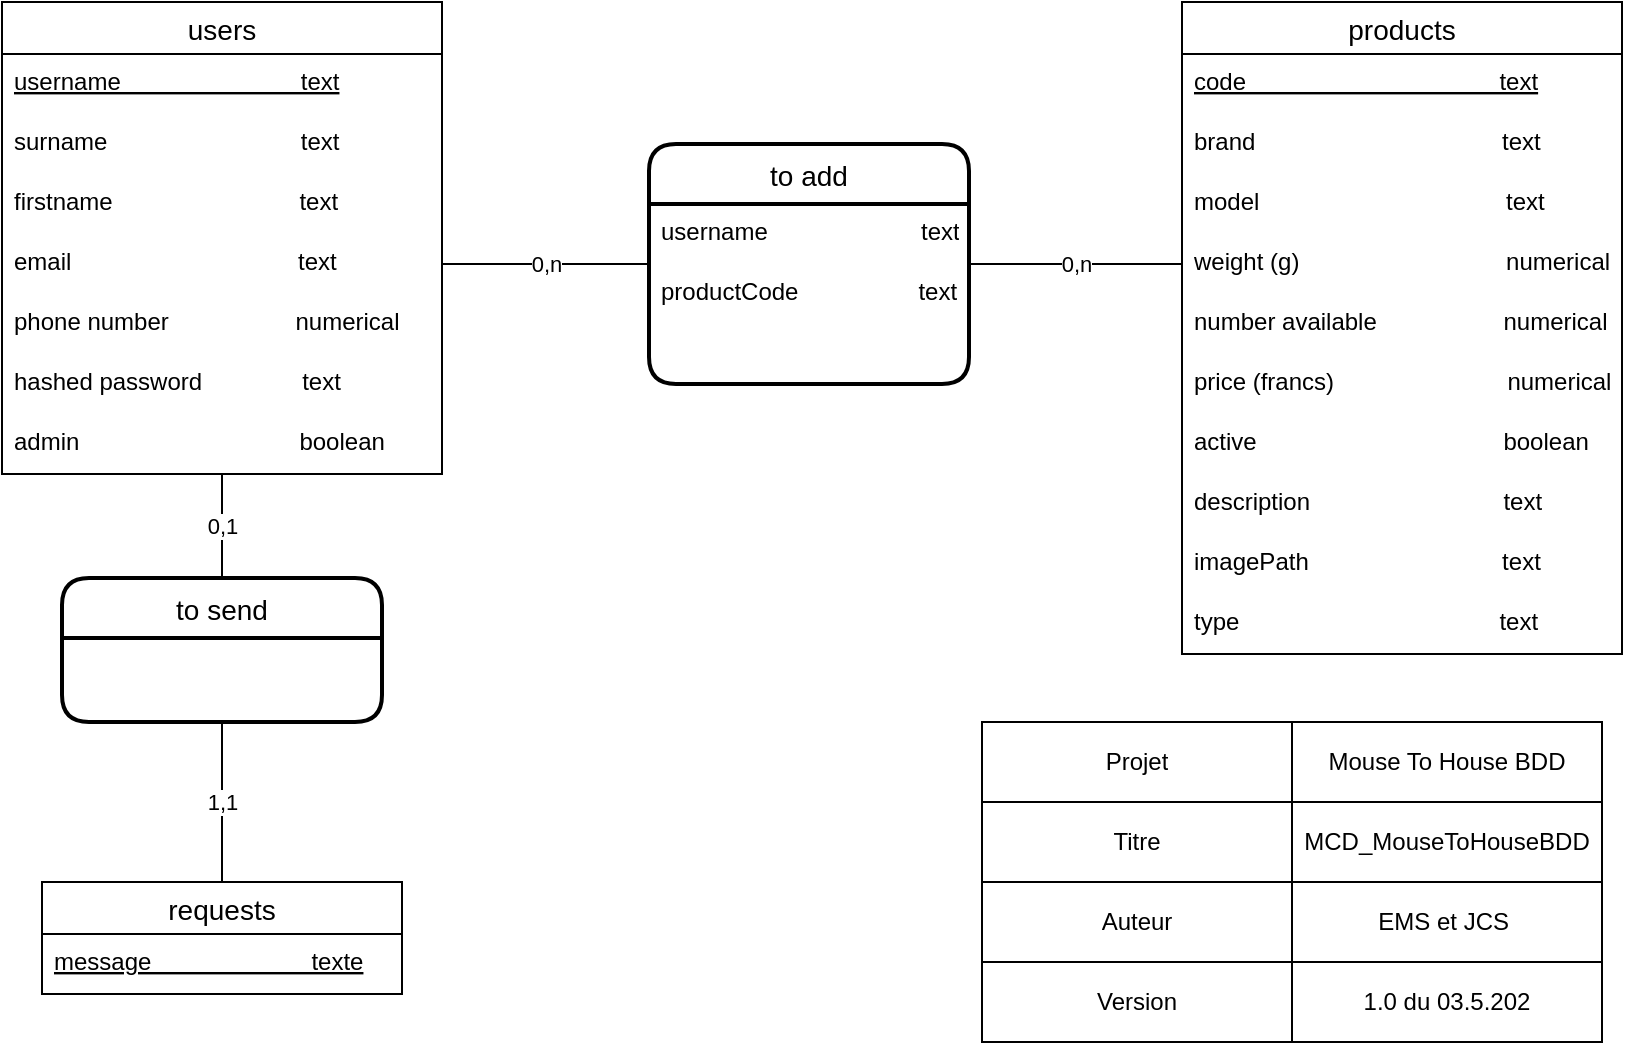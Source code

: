 <mxfile version="13.9.9" type="device"><diagram id="7uOJGJYMY-u0IqC2ezU7" name="Page-1"><mxGraphModel dx="1086" dy="2015" grid="1" gridSize="10" guides="1" tooltips="1" connect="1" arrows="1" fold="1" page="1" pageScale="1" pageWidth="827" pageHeight="1169" math="0" shadow="0"><root><mxCell id="0"/><mxCell id="1" parent="0"/><mxCell id="lK2-FbQH2puO3UcQ_pPp-1" value="products" style="swimlane;fontStyle=0;childLayout=stackLayout;horizontal=1;startSize=26;horizontalStack=0;resizeParent=1;resizeParentMax=0;resizeLast=0;collapsible=1;marginBottom=0;align=center;fontSize=14;" parent="1" vertex="1"><mxGeometry x="600" y="-1130" width="220" height="326" as="geometry"/></mxCell><mxCell id="lK2-FbQH2puO3UcQ_pPp-2" value="code                                      text" style="text;strokeColor=none;fillColor=none;spacingLeft=4;spacingRight=4;overflow=hidden;rotatable=0;points=[[0,0.5],[1,0.5]];portConstraint=eastwest;fontSize=12;fontStyle=4" parent="lK2-FbQH2puO3UcQ_pPp-1" vertex="1"><mxGeometry y="26" width="220" height="30" as="geometry"/></mxCell><mxCell id="lK2-FbQH2puO3UcQ_pPp-3" value="brand                                     text" style="text;strokeColor=none;fillColor=none;spacingLeft=4;spacingRight=4;overflow=hidden;rotatable=0;points=[[0,0.5],[1,0.5]];portConstraint=eastwest;fontSize=12;" parent="lK2-FbQH2puO3UcQ_pPp-1" vertex="1"><mxGeometry y="56" width="220" height="30" as="geometry"/></mxCell><mxCell id="lK2-FbQH2puO3UcQ_pPp-4" value="model                                     text" style="text;strokeColor=none;fillColor=none;spacingLeft=4;spacingRight=4;overflow=hidden;rotatable=0;points=[[0,0.5],[1,0.5]];portConstraint=eastwest;fontSize=12;" parent="lK2-FbQH2puO3UcQ_pPp-1" vertex="1"><mxGeometry y="86" width="220" height="30" as="geometry"/></mxCell><mxCell id="lK2-FbQH2puO3UcQ_pPp-5" value="weight (g)                               numerical" style="text;strokeColor=none;fillColor=none;spacingLeft=4;spacingRight=4;overflow=hidden;rotatable=0;points=[[0,0.5],[1,0.5]];portConstraint=eastwest;fontSize=12;" parent="lK2-FbQH2puO3UcQ_pPp-1" vertex="1"><mxGeometry y="116" width="220" height="30" as="geometry"/></mxCell><mxCell id="JbwCDEQUyEleWxqv4Q7l-5" value="number available                   numerical" style="text;strokeColor=none;fillColor=none;spacingLeft=4;spacingRight=4;overflow=hidden;rotatable=0;points=[[0,0.5],[1,0.5]];portConstraint=eastwest;fontSize=12;" parent="lK2-FbQH2puO3UcQ_pPp-1" vertex="1"><mxGeometry y="146" width="220" height="30" as="geometry"/></mxCell><mxCell id="JbwCDEQUyEleWxqv4Q7l-6" value="price (francs)                          numerical" style="text;strokeColor=none;fillColor=none;spacingLeft=4;spacingRight=4;overflow=hidden;rotatable=0;points=[[0,0.5],[1,0.5]];portConstraint=eastwest;fontSize=12;" parent="lK2-FbQH2puO3UcQ_pPp-1" vertex="1"><mxGeometry y="176" width="220" height="30" as="geometry"/></mxCell><mxCell id="JbwCDEQUyEleWxqv4Q7l-7" value="active                                     boolean" style="text;strokeColor=none;fillColor=none;spacingLeft=4;spacingRight=4;overflow=hidden;rotatable=0;points=[[0,0.5],[1,0.5]];portConstraint=eastwest;fontSize=12;" parent="lK2-FbQH2puO3UcQ_pPp-1" vertex="1"><mxGeometry y="206" width="220" height="30" as="geometry"/></mxCell><mxCell id="JbwCDEQUyEleWxqv4Q7l-8" value="description                             text" style="text;strokeColor=none;fillColor=none;spacingLeft=4;spacingRight=4;overflow=hidden;rotatable=0;points=[[0,0.5],[1,0.5]];portConstraint=eastwest;fontSize=12;" parent="lK2-FbQH2puO3UcQ_pPp-1" vertex="1"><mxGeometry y="236" width="220" height="30" as="geometry"/></mxCell><mxCell id="JbwCDEQUyEleWxqv4Q7l-9" value="imagePath                             text" style="text;strokeColor=none;fillColor=none;spacingLeft=4;spacingRight=4;overflow=hidden;rotatable=0;points=[[0,0.5],[1,0.5]];portConstraint=eastwest;fontSize=12;" parent="lK2-FbQH2puO3UcQ_pPp-1" vertex="1"><mxGeometry y="266" width="220" height="30" as="geometry"/></mxCell><mxCell id="eY0O4eS4cHZjAz9Pijwr-2" value="type                                       text" style="text;strokeColor=none;fillColor=none;spacingLeft=4;spacingRight=4;overflow=hidden;rotatable=0;points=[[0,0.5],[1,0.5]];portConstraint=eastwest;fontSize=12;" vertex="1" parent="lK2-FbQH2puO3UcQ_pPp-1"><mxGeometry y="296" width="220" height="30" as="geometry"/></mxCell><mxCell id="lK2-FbQH2puO3UcQ_pPp-21" value="requests" style="swimlane;fontStyle=0;childLayout=stackLayout;horizontal=1;startSize=26;horizontalStack=0;resizeParent=1;resizeParentMax=0;resizeLast=0;collapsible=1;marginBottom=0;align=center;fontSize=14;" parent="1" vertex="1"><mxGeometry x="30" y="-690" width="180" height="56" as="geometry"/></mxCell><mxCell id="lK2-FbQH2puO3UcQ_pPp-22" value="message                        texte" style="text;strokeColor=none;fillColor=none;spacingLeft=4;spacingRight=4;overflow=hidden;rotatable=0;points=[[0,0.5],[1,0.5]];portConstraint=eastwest;fontSize=12;fontStyle=4" parent="lK2-FbQH2puO3UcQ_pPp-21" vertex="1"><mxGeometry y="26" width="180" height="30" as="geometry"/></mxCell><mxCell id="lK2-FbQH2puO3UcQ_pPp-34" value="users" style="swimlane;fontStyle=0;childLayout=stackLayout;horizontal=1;startSize=26;horizontalStack=0;resizeParent=1;resizeParentMax=0;resizeLast=0;collapsible=1;marginBottom=0;align=center;fontSize=14;" parent="1" vertex="1"><mxGeometry x="10" y="-1130" width="220" height="236" as="geometry"/></mxCell><mxCell id="lK2-FbQH2puO3UcQ_pPp-35" value="username                           text" style="text;strokeColor=none;fillColor=none;spacingLeft=4;spacingRight=4;overflow=hidden;rotatable=0;points=[[0,0.5],[1,0.5]];portConstraint=eastwest;fontSize=12;fontStyle=4" parent="lK2-FbQH2puO3UcQ_pPp-34" vertex="1"><mxGeometry y="26" width="220" height="30" as="geometry"/></mxCell><mxCell id="lK2-FbQH2puO3UcQ_pPp-36" value="surname                             text" style="text;strokeColor=none;fillColor=none;spacingLeft=4;spacingRight=4;overflow=hidden;rotatable=0;points=[[0,0.5],[1,0.5]];portConstraint=eastwest;fontSize=12;" parent="lK2-FbQH2puO3UcQ_pPp-34" vertex="1"><mxGeometry y="56" width="220" height="30" as="geometry"/></mxCell><mxCell id="lK2-FbQH2puO3UcQ_pPp-37" value="firstname                            text" style="text;strokeColor=none;fillColor=none;spacingLeft=4;spacingRight=4;overflow=hidden;rotatable=0;points=[[0,0.5],[1,0.5]];portConstraint=eastwest;fontSize=12;" parent="lK2-FbQH2puO3UcQ_pPp-34" vertex="1"><mxGeometry y="86" width="220" height="30" as="geometry"/></mxCell><mxCell id="lK2-FbQH2puO3UcQ_pPp-38" value="email                                  text" style="text;strokeColor=none;fillColor=none;spacingLeft=4;spacingRight=4;overflow=hidden;rotatable=0;points=[[0,0.5],[1,0.5]];portConstraint=eastwest;fontSize=12;" parent="lK2-FbQH2puO3UcQ_pPp-34" vertex="1"><mxGeometry y="116" width="220" height="30" as="geometry"/></mxCell><mxCell id="lK2-FbQH2puO3UcQ_pPp-39" value="phone number                   numerical" style="text;strokeColor=none;fillColor=none;spacingLeft=4;spacingRight=4;overflow=hidden;rotatable=0;points=[[0,0.5],[1,0.5]];portConstraint=eastwest;fontSize=12;" parent="lK2-FbQH2puO3UcQ_pPp-34" vertex="1"><mxGeometry y="146" width="220" height="30" as="geometry"/></mxCell><mxCell id="JbwCDEQUyEleWxqv4Q7l-1" value="hashed password               text" style="text;strokeColor=none;fillColor=none;spacingLeft=4;spacingRight=4;overflow=hidden;rotatable=0;points=[[0,0.5],[1,0.5]];portConstraint=eastwest;fontSize=12;" parent="lK2-FbQH2puO3UcQ_pPp-34" vertex="1"><mxGeometry y="176" width="220" height="30" as="geometry"/></mxCell><mxCell id="JbwCDEQUyEleWxqv4Q7l-2" value="admin                                 boolean" style="text;strokeColor=none;fillColor=none;spacingLeft=4;spacingRight=4;overflow=hidden;rotatable=0;points=[[0,0.5],[1,0.5]];portConstraint=eastwest;fontSize=12;" parent="lK2-FbQH2puO3UcQ_pPp-34" vertex="1"><mxGeometry y="206" width="220" height="30" as="geometry"/></mxCell><mxCell id="JbwCDEQUyEleWxqv4Q7l-10" value="to send" style="swimlane;childLayout=stackLayout;horizontal=1;startSize=30;horizontalStack=0;rounded=1;fontSize=14;fontStyle=0;strokeWidth=2;resizeParent=0;resizeLast=1;shadow=0;dashed=0;align=center;" parent="1" vertex="1"><mxGeometry x="40" y="-842" width="160" height="72" as="geometry"/></mxCell><mxCell id="JbwCDEQUyEleWxqv4Q7l-12" value="0,1" style="endArrow=none;html=1;rounded=0;" parent="1" source="lK2-FbQH2puO3UcQ_pPp-34" target="JbwCDEQUyEleWxqv4Q7l-10" edge="1"><mxGeometry relative="1" as="geometry"><mxPoint x="610" y="-720" as="sourcePoint"/><mxPoint x="770" y="-720" as="targetPoint"/></mxGeometry></mxCell><mxCell id="JbwCDEQUyEleWxqv4Q7l-13" value="1,1" style="endArrow=none;html=1;rounded=0;" parent="1" source="JbwCDEQUyEleWxqv4Q7l-10" target="lK2-FbQH2puO3UcQ_pPp-21" edge="1"><mxGeometry relative="1" as="geometry"><mxPoint x="119.5" y="-770" as="sourcePoint"/><mxPoint x="119.5" y="-702" as="targetPoint"/></mxGeometry></mxCell><mxCell id="ObEIZN8CEpqoTmD4VjA8-1" value="to add" style="swimlane;childLayout=stackLayout;horizontal=1;startSize=30;horizontalStack=0;rounded=1;fontSize=14;fontStyle=0;strokeWidth=2;resizeParent=0;resizeLast=1;shadow=0;dashed=0;align=center;" parent="1" vertex="1"><mxGeometry x="333.5" y="-1059" width="160" height="120" as="geometry"/></mxCell><mxCell id="D81blkwzLb9ajYPmGq1W-2" value="username                       text" style="text;strokeColor=none;fillColor=none;spacingLeft=4;spacingRight=4;overflow=hidden;rotatable=0;points=[[0,0.5],[1,0.5]];portConstraint=eastwest;fontSize=12;" parent="ObEIZN8CEpqoTmD4VjA8-1" vertex="1"><mxGeometry y="30" width="160" height="30" as="geometry"/></mxCell><mxCell id="D81blkwzLb9ajYPmGq1W-1" value="productCode                  text" style="text;strokeColor=none;fillColor=none;spacingLeft=4;spacingRight=4;overflow=hidden;rotatable=0;points=[[0,0.5],[1,0.5]];portConstraint=eastwest;fontSize=12;" parent="ObEIZN8CEpqoTmD4VjA8-1" vertex="1"><mxGeometry y="60" width="160" height="60" as="geometry"/></mxCell><mxCell id="ObEIZN8CEpqoTmD4VjA8-3" value="0,n" style="endArrow=none;html=1;rounded=0;exitX=1;exitY=0.5;exitDx=0;exitDy=0;" parent="1" source="lK2-FbQH2puO3UcQ_pPp-38" target="ObEIZN8CEpqoTmD4VjA8-1" edge="1"><mxGeometry relative="1" as="geometry"><mxPoint x="300" y="-890" as="sourcePoint"/><mxPoint x="500" y="-850" as="targetPoint"/></mxGeometry></mxCell><mxCell id="ObEIZN8CEpqoTmD4VjA8-4" value="0,n" style="endArrow=none;html=1;rounded=0;entryX=0;entryY=0.5;entryDx=0;entryDy=0;" parent="1" source="ObEIZN8CEpqoTmD4VjA8-1" target="lK2-FbQH2puO3UcQ_pPp-5" edge="1"><mxGeometry relative="1" as="geometry"><mxPoint x="340" y="-850" as="sourcePoint"/><mxPoint x="500" y="-850" as="targetPoint"/></mxGeometry></mxCell><mxCell id="ObEIZN8CEpqoTmD4VjA8-27" value="" style="shape=table;startSize=0;container=1;collapsible=0;childLayout=tableLayout;" parent="1" vertex="1"><mxGeometry x="500" y="-770" width="310" height="160" as="geometry"/></mxCell><mxCell id="ObEIZN8CEpqoTmD4VjA8-28" value="" style="shape=tableRow;horizontal=0;startSize=0;swimlaneHead=0;swimlaneBody=0;strokeColor=inherit;top=0;left=0;bottom=0;right=0;collapsible=0;dropTarget=0;fillColor=none;points=[[0,0.5],[1,0.5]];portConstraint=eastwest;" parent="ObEIZN8CEpqoTmD4VjA8-27" vertex="1"><mxGeometry width="310" height="40" as="geometry"/></mxCell><mxCell id="ObEIZN8CEpqoTmD4VjA8-29" value="Projet" style="shape=partialRectangle;html=1;whiteSpace=wrap;connectable=0;strokeColor=inherit;overflow=hidden;fillColor=none;top=0;left=0;bottom=0;right=0;pointerEvents=1;" parent="ObEIZN8CEpqoTmD4VjA8-28" vertex="1"><mxGeometry width="155" height="40" as="geometry"><mxRectangle width="155" height="40" as="alternateBounds"/></mxGeometry></mxCell><mxCell id="ObEIZN8CEpqoTmD4VjA8-30" value="Mouse To House BDD" style="shape=partialRectangle;html=1;whiteSpace=wrap;connectable=0;strokeColor=inherit;overflow=hidden;fillColor=none;top=0;left=0;bottom=0;right=0;pointerEvents=1;" parent="ObEIZN8CEpqoTmD4VjA8-28" vertex="1"><mxGeometry x="155" width="155" height="40" as="geometry"><mxRectangle width="155" height="40" as="alternateBounds"/></mxGeometry></mxCell><mxCell id="ObEIZN8CEpqoTmD4VjA8-31" value="" style="shape=tableRow;horizontal=0;startSize=0;swimlaneHead=0;swimlaneBody=0;strokeColor=inherit;top=0;left=0;bottom=0;right=0;collapsible=0;dropTarget=0;fillColor=none;points=[[0,0.5],[1,0.5]];portConstraint=eastwest;" parent="ObEIZN8CEpqoTmD4VjA8-27" vertex="1"><mxGeometry y="40" width="310" height="40" as="geometry"/></mxCell><mxCell id="ObEIZN8CEpqoTmD4VjA8-32" value="Titre" style="shape=partialRectangle;html=1;whiteSpace=wrap;connectable=0;strokeColor=inherit;overflow=hidden;fillColor=none;top=0;left=0;bottom=0;right=0;pointerEvents=1;" parent="ObEIZN8CEpqoTmD4VjA8-31" vertex="1"><mxGeometry width="155" height="40" as="geometry"><mxRectangle width="155" height="40" as="alternateBounds"/></mxGeometry></mxCell><mxCell id="ObEIZN8CEpqoTmD4VjA8-33" value="MCD_MouseToHouseBDD" style="shape=partialRectangle;html=1;whiteSpace=wrap;connectable=0;strokeColor=inherit;overflow=hidden;fillColor=none;top=0;left=0;bottom=0;right=0;pointerEvents=1;" parent="ObEIZN8CEpqoTmD4VjA8-31" vertex="1"><mxGeometry x="155" width="155" height="40" as="geometry"><mxRectangle width="155" height="40" as="alternateBounds"/></mxGeometry></mxCell><mxCell id="ObEIZN8CEpqoTmD4VjA8-34" value="" style="shape=tableRow;horizontal=0;startSize=0;swimlaneHead=0;swimlaneBody=0;strokeColor=inherit;top=0;left=0;bottom=0;right=0;collapsible=0;dropTarget=0;fillColor=none;points=[[0,0.5],[1,0.5]];portConstraint=eastwest;" parent="ObEIZN8CEpqoTmD4VjA8-27" vertex="1"><mxGeometry y="80" width="310" height="40" as="geometry"/></mxCell><mxCell id="ObEIZN8CEpqoTmD4VjA8-35" value="Auteur" style="shape=partialRectangle;html=1;whiteSpace=wrap;connectable=0;strokeColor=inherit;overflow=hidden;fillColor=none;top=0;left=0;bottom=0;right=0;pointerEvents=1;" parent="ObEIZN8CEpqoTmD4VjA8-34" vertex="1"><mxGeometry width="155" height="40" as="geometry"><mxRectangle width="155" height="40" as="alternateBounds"/></mxGeometry></mxCell><mxCell id="ObEIZN8CEpqoTmD4VjA8-36" value="EMS et JCS&amp;nbsp;" style="shape=partialRectangle;html=1;whiteSpace=wrap;connectable=0;strokeColor=inherit;overflow=hidden;fillColor=none;top=0;left=0;bottom=0;right=0;pointerEvents=1;" parent="ObEIZN8CEpqoTmD4VjA8-34" vertex="1"><mxGeometry x="155" width="155" height="40" as="geometry"><mxRectangle width="155" height="40" as="alternateBounds"/></mxGeometry></mxCell><mxCell id="ObEIZN8CEpqoTmD4VjA8-37" value="" style="shape=tableRow;horizontal=0;startSize=0;swimlaneHead=0;swimlaneBody=0;strokeColor=inherit;top=0;left=0;bottom=0;right=0;collapsible=0;dropTarget=0;fillColor=none;points=[[0,0.5],[1,0.5]];portConstraint=eastwest;" parent="ObEIZN8CEpqoTmD4VjA8-27" vertex="1"><mxGeometry y="120" width="310" height="40" as="geometry"/></mxCell><mxCell id="ObEIZN8CEpqoTmD4VjA8-38" value="Version" style="shape=partialRectangle;html=1;whiteSpace=wrap;connectable=0;strokeColor=inherit;overflow=hidden;fillColor=none;top=0;left=0;bottom=0;right=0;pointerEvents=1;" parent="ObEIZN8CEpqoTmD4VjA8-37" vertex="1"><mxGeometry width="155" height="40" as="geometry"><mxRectangle width="155" height="40" as="alternateBounds"/></mxGeometry></mxCell><mxCell id="ObEIZN8CEpqoTmD4VjA8-39" value="1.0 du 03.5.202" style="shape=partialRectangle;html=1;whiteSpace=wrap;connectable=0;strokeColor=inherit;overflow=hidden;fillColor=none;top=0;left=0;bottom=0;right=0;pointerEvents=1;" parent="ObEIZN8CEpqoTmD4VjA8-37" vertex="1"><mxGeometry x="155" width="155" height="40" as="geometry"><mxRectangle width="155" height="40" as="alternateBounds"/></mxGeometry></mxCell></root></mxGraphModel></diagram></mxfile>